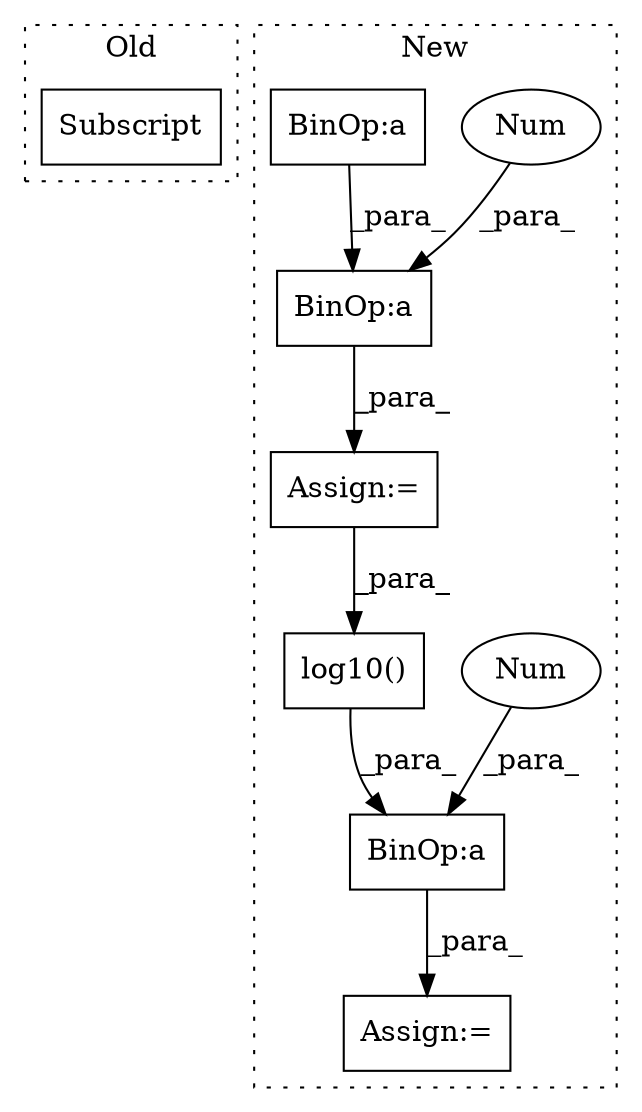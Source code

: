 digraph G {
subgraph cluster0 {
1 [label="Subscript" a="63" s="922,0" l="12,0" shape="box"];
label = "Old";
style="dotted";
}
subgraph cluster1 {
2 [label="log10()" a="75" s="1004,1028" l="12,1" shape="box"];
3 [label="BinOp:a" a="82" s="1029" l="3" shape="box"];
4 [label="Num" a="76" s="1032" l="3" shape="ellipse"];
5 [label="Assign:=" a="68" s="1001" l="3" shape="box"];
6 [label="Assign:=" a="68" s="934" l="3" shape="box"];
7 [label="BinOp:a" a="82" s="960" l="3" shape="box"];
8 [label="Num" a="76" s="963" l="5" shape="ellipse"];
9 [label="BinOp:a" a="82" s="950" l="3" shape="box"];
label = "New";
style="dotted";
}
2 -> 3 [label="_para_"];
3 -> 5 [label="_para_"];
4 -> 3 [label="_para_"];
6 -> 2 [label="_para_"];
7 -> 6 [label="_para_"];
8 -> 7 [label="_para_"];
9 -> 7 [label="_para_"];
}